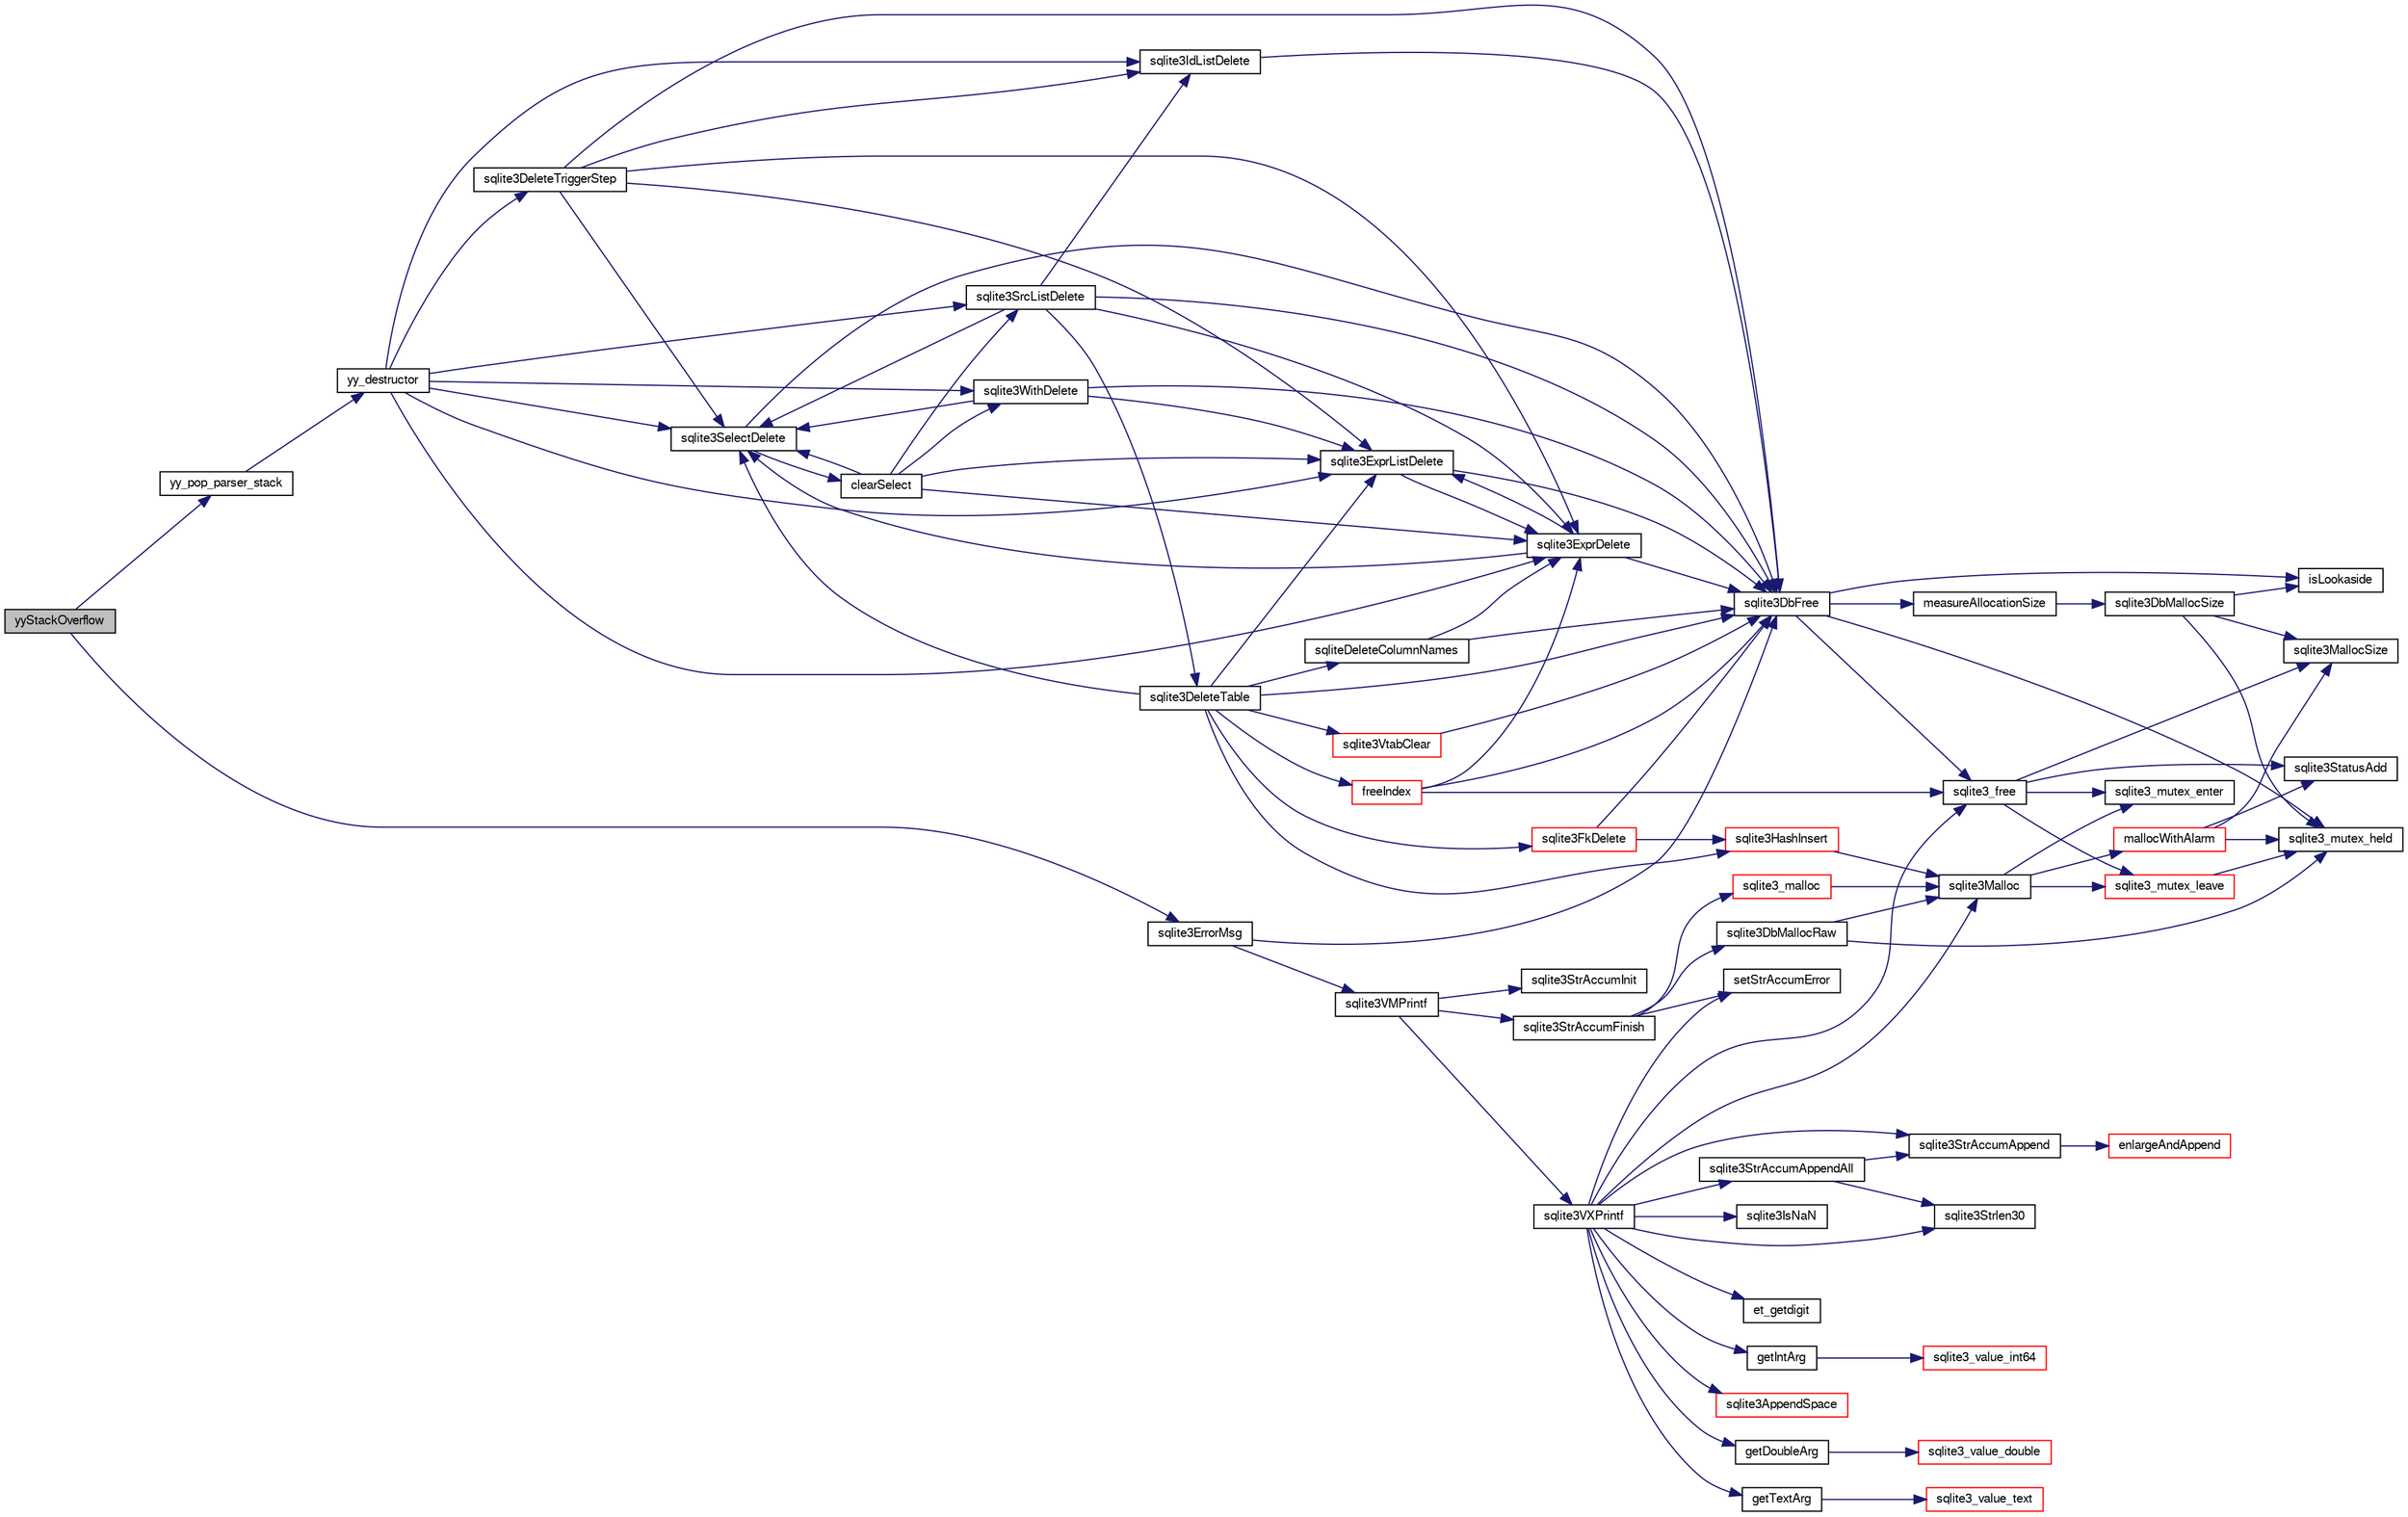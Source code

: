 digraph "yyStackOverflow"
{
  edge [fontname="FreeSans",fontsize="10",labelfontname="FreeSans",labelfontsize="10"];
  node [fontname="FreeSans",fontsize="10",shape=record];
  rankdir="LR";
  Node933029 [label="yyStackOverflow",height=0.2,width=0.4,color="black", fillcolor="grey75", style="filled", fontcolor="black"];
  Node933029 -> Node933030 [color="midnightblue",fontsize="10",style="solid",fontname="FreeSans"];
  Node933030 [label="yy_pop_parser_stack",height=0.2,width=0.4,color="black", fillcolor="white", style="filled",URL="$sqlite3_8c.html#aa142fdd91628fd550751c6ef4e29b603"];
  Node933030 -> Node933031 [color="midnightblue",fontsize="10",style="solid",fontname="FreeSans"];
  Node933031 [label="yy_destructor",height=0.2,width=0.4,color="black", fillcolor="white", style="filled",URL="$sqlite3_8c.html#afca0f0d2a9c0e0ca0625382394fa060e"];
  Node933031 -> Node933032 [color="midnightblue",fontsize="10",style="solid",fontname="FreeSans"];
  Node933032 [label="sqlite3SelectDelete",height=0.2,width=0.4,color="black", fillcolor="white", style="filled",URL="$sqlite3_8c.html#a0f56959f0acac85496744f0d068854a0"];
  Node933032 -> Node933033 [color="midnightblue",fontsize="10",style="solid",fontname="FreeSans"];
  Node933033 [label="clearSelect",height=0.2,width=0.4,color="black", fillcolor="white", style="filled",URL="$sqlite3_8c.html#ac083bac4f2f02c26aa02fc24ca8c2dd9"];
  Node933033 -> Node933034 [color="midnightblue",fontsize="10",style="solid",fontname="FreeSans"];
  Node933034 [label="sqlite3ExprListDelete",height=0.2,width=0.4,color="black", fillcolor="white", style="filled",URL="$sqlite3_8c.html#ae9cd46eac81e86a04ed8c09b99fc3c10"];
  Node933034 -> Node933035 [color="midnightblue",fontsize="10",style="solid",fontname="FreeSans"];
  Node933035 [label="sqlite3ExprDelete",height=0.2,width=0.4,color="black", fillcolor="white", style="filled",URL="$sqlite3_8c.html#ae4e21ab5918e0428fbaa9e615dceb309"];
  Node933035 -> Node933036 [color="midnightblue",fontsize="10",style="solid",fontname="FreeSans"];
  Node933036 [label="sqlite3DbFree",height=0.2,width=0.4,color="black", fillcolor="white", style="filled",URL="$sqlite3_8c.html#ac70ab821a6607b4a1b909582dc37a069"];
  Node933036 -> Node933037 [color="midnightblue",fontsize="10",style="solid",fontname="FreeSans"];
  Node933037 [label="sqlite3_mutex_held",height=0.2,width=0.4,color="black", fillcolor="white", style="filled",URL="$sqlite3_8c.html#acf77da68932b6bc163c5e68547ecc3e7"];
  Node933036 -> Node933038 [color="midnightblue",fontsize="10",style="solid",fontname="FreeSans"];
  Node933038 [label="measureAllocationSize",height=0.2,width=0.4,color="black", fillcolor="white", style="filled",URL="$sqlite3_8c.html#a45731e644a22fdb756e2b6337224217a"];
  Node933038 -> Node933039 [color="midnightblue",fontsize="10",style="solid",fontname="FreeSans"];
  Node933039 [label="sqlite3DbMallocSize",height=0.2,width=0.4,color="black", fillcolor="white", style="filled",URL="$sqlite3_8c.html#aa397e5a8a03495203a0767abf0a71f86"];
  Node933039 -> Node933040 [color="midnightblue",fontsize="10",style="solid",fontname="FreeSans"];
  Node933040 [label="sqlite3MallocSize",height=0.2,width=0.4,color="black", fillcolor="white", style="filled",URL="$sqlite3_8c.html#acf5d2a5f35270bafb050bd2def576955"];
  Node933039 -> Node933037 [color="midnightblue",fontsize="10",style="solid",fontname="FreeSans"];
  Node933039 -> Node933041 [color="midnightblue",fontsize="10",style="solid",fontname="FreeSans"];
  Node933041 [label="isLookaside",height=0.2,width=0.4,color="black", fillcolor="white", style="filled",URL="$sqlite3_8c.html#a770fa05ff9717b75e16f4d968a77b897"];
  Node933036 -> Node933041 [color="midnightblue",fontsize="10",style="solid",fontname="FreeSans"];
  Node933036 -> Node933042 [color="midnightblue",fontsize="10",style="solid",fontname="FreeSans"];
  Node933042 [label="sqlite3_free",height=0.2,width=0.4,color="black", fillcolor="white", style="filled",URL="$sqlite3_8c.html#a6552349e36a8a691af5487999ab09519"];
  Node933042 -> Node933043 [color="midnightblue",fontsize="10",style="solid",fontname="FreeSans"];
  Node933043 [label="sqlite3_mutex_enter",height=0.2,width=0.4,color="black", fillcolor="white", style="filled",URL="$sqlite3_8c.html#a1c12cde690bd89f104de5cbad12a6bf5"];
  Node933042 -> Node933044 [color="midnightblue",fontsize="10",style="solid",fontname="FreeSans"];
  Node933044 [label="sqlite3StatusAdd",height=0.2,width=0.4,color="black", fillcolor="white", style="filled",URL="$sqlite3_8c.html#afa029f93586aeab4cc85360905dae9cd"];
  Node933042 -> Node933040 [color="midnightblue",fontsize="10",style="solid",fontname="FreeSans"];
  Node933042 -> Node933045 [color="midnightblue",fontsize="10",style="solid",fontname="FreeSans"];
  Node933045 [label="sqlite3_mutex_leave",height=0.2,width=0.4,color="red", fillcolor="white", style="filled",URL="$sqlite3_8c.html#a5838d235601dbd3c1fa993555c6bcc93"];
  Node933045 -> Node933037 [color="midnightblue",fontsize="10",style="solid",fontname="FreeSans"];
  Node933035 -> Node933032 [color="midnightblue",fontsize="10",style="solid",fontname="FreeSans"];
  Node933035 -> Node933034 [color="midnightblue",fontsize="10",style="solid",fontname="FreeSans"];
  Node933034 -> Node933036 [color="midnightblue",fontsize="10",style="solid",fontname="FreeSans"];
  Node933033 -> Node933047 [color="midnightblue",fontsize="10",style="solid",fontname="FreeSans"];
  Node933047 [label="sqlite3SrcListDelete",height=0.2,width=0.4,color="black", fillcolor="white", style="filled",URL="$sqlite3_8c.html#acc250a3e5e7fd8889a16a9f28e3e7312"];
  Node933047 -> Node933036 [color="midnightblue",fontsize="10",style="solid",fontname="FreeSans"];
  Node933047 -> Node933048 [color="midnightblue",fontsize="10",style="solid",fontname="FreeSans"];
  Node933048 [label="sqlite3DeleteTable",height=0.2,width=0.4,color="black", fillcolor="white", style="filled",URL="$sqlite3_8c.html#a7fd3d507375a381a3807f92735318973"];
  Node933048 -> Node933049 [color="midnightblue",fontsize="10",style="solid",fontname="FreeSans"];
  Node933049 [label="sqlite3HashInsert",height=0.2,width=0.4,color="red", fillcolor="white", style="filled",URL="$sqlite3_8c.html#aebbc6c13b3c139d5f3463938f441da3d"];
  Node933049 -> Node933054 [color="midnightblue",fontsize="10",style="solid",fontname="FreeSans"];
  Node933054 [label="sqlite3Malloc",height=0.2,width=0.4,color="black", fillcolor="white", style="filled",URL="$sqlite3_8c.html#a361a2eaa846b1885f123abe46f5d8b2b"];
  Node933054 -> Node933043 [color="midnightblue",fontsize="10",style="solid",fontname="FreeSans"];
  Node933054 -> Node933055 [color="midnightblue",fontsize="10",style="solid",fontname="FreeSans"];
  Node933055 [label="mallocWithAlarm",height=0.2,width=0.4,color="red", fillcolor="white", style="filled",URL="$sqlite3_8c.html#ab070d5cf8e48ec8a6a43cf025d48598b"];
  Node933055 -> Node933037 [color="midnightblue",fontsize="10",style="solid",fontname="FreeSans"];
  Node933055 -> Node933040 [color="midnightblue",fontsize="10",style="solid",fontname="FreeSans"];
  Node933055 -> Node933044 [color="midnightblue",fontsize="10",style="solid",fontname="FreeSans"];
  Node933054 -> Node933045 [color="midnightblue",fontsize="10",style="solid",fontname="FreeSans"];
  Node933048 -> Node933327 [color="midnightblue",fontsize="10",style="solid",fontname="FreeSans"];
  Node933327 [label="freeIndex",height=0.2,width=0.4,color="red", fillcolor="white", style="filled",URL="$sqlite3_8c.html#a00907c99c18d5bcb9d0b38c077146c31"];
  Node933327 -> Node933035 [color="midnightblue",fontsize="10",style="solid",fontname="FreeSans"];
  Node933327 -> Node933036 [color="midnightblue",fontsize="10",style="solid",fontname="FreeSans"];
  Node933327 -> Node933042 [color="midnightblue",fontsize="10",style="solid",fontname="FreeSans"];
  Node933048 -> Node933980 [color="midnightblue",fontsize="10",style="solid",fontname="FreeSans"];
  Node933980 [label="sqlite3FkDelete",height=0.2,width=0.4,color="red", fillcolor="white", style="filled",URL="$sqlite3_8c.html#a59a33da6c4e11d3f99b15eafdc01f013"];
  Node933980 -> Node933049 [color="midnightblue",fontsize="10",style="solid",fontname="FreeSans"];
  Node933980 -> Node933036 [color="midnightblue",fontsize="10",style="solid",fontname="FreeSans"];
  Node933048 -> Node933982 [color="midnightblue",fontsize="10",style="solid",fontname="FreeSans"];
  Node933982 [label="sqliteDeleteColumnNames",height=0.2,width=0.4,color="black", fillcolor="white", style="filled",URL="$sqlite3_8c.html#a30fd46bd85a745b908f382e5dd74c38a"];
  Node933982 -> Node933036 [color="midnightblue",fontsize="10",style="solid",fontname="FreeSans"];
  Node933982 -> Node933035 [color="midnightblue",fontsize="10",style="solid",fontname="FreeSans"];
  Node933048 -> Node933036 [color="midnightblue",fontsize="10",style="solid",fontname="FreeSans"];
  Node933048 -> Node933032 [color="midnightblue",fontsize="10",style="solid",fontname="FreeSans"];
  Node933048 -> Node933034 [color="midnightblue",fontsize="10",style="solid",fontname="FreeSans"];
  Node933048 -> Node933983 [color="midnightblue",fontsize="10",style="solid",fontname="FreeSans"];
  Node933983 [label="sqlite3VtabClear",height=0.2,width=0.4,color="red", fillcolor="white", style="filled",URL="$sqlite3_8c.html#a0690ffd2d2e58bd4ed1ce4f1e35c1ef1"];
  Node933983 -> Node933036 [color="midnightblue",fontsize="10",style="solid",fontname="FreeSans"];
  Node933047 -> Node933032 [color="midnightblue",fontsize="10",style="solid",fontname="FreeSans"];
  Node933047 -> Node933035 [color="midnightblue",fontsize="10",style="solid",fontname="FreeSans"];
  Node933047 -> Node933372 [color="midnightblue",fontsize="10",style="solid",fontname="FreeSans"];
  Node933372 [label="sqlite3IdListDelete",height=0.2,width=0.4,color="black", fillcolor="white", style="filled",URL="$sqlite3_8c.html#a38bea53ea789e86289ca600ff6010f73"];
  Node933372 -> Node933036 [color="midnightblue",fontsize="10",style="solid",fontname="FreeSans"];
  Node933033 -> Node933035 [color="midnightblue",fontsize="10",style="solid",fontname="FreeSans"];
  Node933033 -> Node933032 [color="midnightblue",fontsize="10",style="solid",fontname="FreeSans"];
  Node933033 -> Node933369 [color="midnightblue",fontsize="10",style="solid",fontname="FreeSans"];
  Node933369 [label="sqlite3WithDelete",height=0.2,width=0.4,color="black", fillcolor="white", style="filled",URL="$sqlite3_8c.html#a17d9ea3de76b5d740b422ea9b4fe3abb"];
  Node933369 -> Node933034 [color="midnightblue",fontsize="10",style="solid",fontname="FreeSans"];
  Node933369 -> Node933032 [color="midnightblue",fontsize="10",style="solid",fontname="FreeSans"];
  Node933369 -> Node933036 [color="midnightblue",fontsize="10",style="solid",fontname="FreeSans"];
  Node933032 -> Node933036 [color="midnightblue",fontsize="10",style="solid",fontname="FreeSans"];
  Node933031 -> Node933035 [color="midnightblue",fontsize="10",style="solid",fontname="FreeSans"];
  Node933031 -> Node933034 [color="midnightblue",fontsize="10",style="solid",fontname="FreeSans"];
  Node933031 -> Node933047 [color="midnightblue",fontsize="10",style="solid",fontname="FreeSans"];
  Node933031 -> Node933369 [color="midnightblue",fontsize="10",style="solid",fontname="FreeSans"];
  Node933031 -> Node933372 [color="midnightblue",fontsize="10",style="solid",fontname="FreeSans"];
  Node933031 -> Node933371 [color="midnightblue",fontsize="10",style="solid",fontname="FreeSans"];
  Node933371 [label="sqlite3DeleteTriggerStep",height=0.2,width=0.4,color="black", fillcolor="white", style="filled",URL="$sqlite3_8c.html#a53f07c621cb9933a2287e26026abce8a"];
  Node933371 -> Node933035 [color="midnightblue",fontsize="10",style="solid",fontname="FreeSans"];
  Node933371 -> Node933034 [color="midnightblue",fontsize="10",style="solid",fontname="FreeSans"];
  Node933371 -> Node933032 [color="midnightblue",fontsize="10",style="solid",fontname="FreeSans"];
  Node933371 -> Node933372 [color="midnightblue",fontsize="10",style="solid",fontname="FreeSans"];
  Node933371 -> Node933036 [color="midnightblue",fontsize="10",style="solid",fontname="FreeSans"];
  Node933029 -> Node933356 [color="midnightblue",fontsize="10",style="solid",fontname="FreeSans"];
  Node933356 [label="sqlite3ErrorMsg",height=0.2,width=0.4,color="black", fillcolor="white", style="filled",URL="$sqlite3_8c.html#aee2798e173651adae0f9c85469f3457d"];
  Node933356 -> Node933308 [color="midnightblue",fontsize="10",style="solid",fontname="FreeSans"];
  Node933308 [label="sqlite3VMPrintf",height=0.2,width=0.4,color="black", fillcolor="white", style="filled",URL="$sqlite3_8c.html#a05535d0982ef06fbc2ee8195ebbae689"];
  Node933308 -> Node933065 [color="midnightblue",fontsize="10",style="solid",fontname="FreeSans"];
  Node933065 [label="sqlite3StrAccumInit",height=0.2,width=0.4,color="black", fillcolor="white", style="filled",URL="$sqlite3_8c.html#aabf95e113b9d54d519cd15a56215f560"];
  Node933308 -> Node933066 [color="midnightblue",fontsize="10",style="solid",fontname="FreeSans"];
  Node933066 [label="sqlite3VXPrintf",height=0.2,width=0.4,color="black", fillcolor="white", style="filled",URL="$sqlite3_8c.html#a63c25806c9bd4a2b76f9a0eb232c6bde"];
  Node933066 -> Node933067 [color="midnightblue",fontsize="10",style="solid",fontname="FreeSans"];
  Node933067 [label="sqlite3StrAccumAppend",height=0.2,width=0.4,color="black", fillcolor="white", style="filled",URL="$sqlite3_8c.html#a56664fa33def33c5a5245b623441d5e0"];
  Node933067 -> Node933068 [color="midnightblue",fontsize="10",style="solid",fontname="FreeSans"];
  Node933068 [label="enlargeAndAppend",height=0.2,width=0.4,color="red", fillcolor="white", style="filled",URL="$sqlite3_8c.html#a25b21e61dc0883d849890eaa8a18088a"];
  Node933066 -> Node933320 [color="midnightblue",fontsize="10",style="solid",fontname="FreeSans"];
  Node933320 [label="getIntArg",height=0.2,width=0.4,color="black", fillcolor="white", style="filled",URL="$sqlite3_8c.html#abff258963dbd9205fb299851a64c67be"];
  Node933320 -> Node933204 [color="midnightblue",fontsize="10",style="solid",fontname="FreeSans"];
  Node933204 [label="sqlite3_value_int64",height=0.2,width=0.4,color="red", fillcolor="white", style="filled",URL="$sqlite3_8c.html#ab38d8627f4750672e72712df0b709e0d"];
  Node933066 -> Node933054 [color="midnightblue",fontsize="10",style="solid",fontname="FreeSans"];
  Node933066 -> Node933070 [color="midnightblue",fontsize="10",style="solid",fontname="FreeSans"];
  Node933070 [label="setStrAccumError",height=0.2,width=0.4,color="black", fillcolor="white", style="filled",URL="$sqlite3_8c.html#a3dc479a1fc8ba1ab8edfe51f8a0b102c"];
  Node933066 -> Node933321 [color="midnightblue",fontsize="10",style="solid",fontname="FreeSans"];
  Node933321 [label="getDoubleArg",height=0.2,width=0.4,color="black", fillcolor="white", style="filled",URL="$sqlite3_8c.html#a1cf25120072c85bd261983b24c12c3d9"];
  Node933321 -> Node933208 [color="midnightblue",fontsize="10",style="solid",fontname="FreeSans"];
  Node933208 [label="sqlite3_value_double",height=0.2,width=0.4,color="red", fillcolor="white", style="filled",URL="$sqlite3_8c.html#a3e50c1a2dd484a8b6911c9d163816b88"];
  Node933066 -> Node933213 [color="midnightblue",fontsize="10",style="solid",fontname="FreeSans"];
  Node933213 [label="sqlite3IsNaN",height=0.2,width=0.4,color="black", fillcolor="white", style="filled",URL="$sqlite3_8c.html#aed4d78203877c3486765ccbc7feebb50"];
  Node933066 -> Node933129 [color="midnightblue",fontsize="10",style="solid",fontname="FreeSans"];
  Node933129 [label="sqlite3Strlen30",height=0.2,width=0.4,color="black", fillcolor="white", style="filled",URL="$sqlite3_8c.html#a3dcd80ba41f1a308193dee74857b62a7"];
  Node933066 -> Node933322 [color="midnightblue",fontsize="10",style="solid",fontname="FreeSans"];
  Node933322 [label="et_getdigit",height=0.2,width=0.4,color="black", fillcolor="white", style="filled",URL="$sqlite3_8c.html#a40c5a308749ad07cc2397a53e081bff0"];
  Node933066 -> Node933323 [color="midnightblue",fontsize="10",style="solid",fontname="FreeSans"];
  Node933323 [label="getTextArg",height=0.2,width=0.4,color="black", fillcolor="white", style="filled",URL="$sqlite3_8c.html#afbb41850423ef20071cefaab0431e04d"];
  Node933323 -> Node933135 [color="midnightblue",fontsize="10",style="solid",fontname="FreeSans"];
  Node933135 [label="sqlite3_value_text",height=0.2,width=0.4,color="red", fillcolor="white", style="filled",URL="$sqlite3_8c.html#aef2ace3239e6dd59c74110faa70f8171"];
  Node933066 -> Node933324 [color="midnightblue",fontsize="10",style="solid",fontname="FreeSans"];
  Node933324 [label="sqlite3StrAccumAppendAll",height=0.2,width=0.4,color="black", fillcolor="white", style="filled",URL="$sqlite3_8c.html#acaf8f3e4f99a3c3a4a77e9c987547289"];
  Node933324 -> Node933067 [color="midnightblue",fontsize="10",style="solid",fontname="FreeSans"];
  Node933324 -> Node933129 [color="midnightblue",fontsize="10",style="solid",fontname="FreeSans"];
  Node933066 -> Node933325 [color="midnightblue",fontsize="10",style="solid",fontname="FreeSans"];
  Node933325 [label="sqlite3AppendSpace",height=0.2,width=0.4,color="red", fillcolor="white", style="filled",URL="$sqlite3_8c.html#aefd38a5afc0020d4a93855c3ee7c63a8"];
  Node933066 -> Node933042 [color="midnightblue",fontsize="10",style="solid",fontname="FreeSans"];
  Node933308 -> Node933156 [color="midnightblue",fontsize="10",style="solid",fontname="FreeSans"];
  Node933156 [label="sqlite3StrAccumFinish",height=0.2,width=0.4,color="black", fillcolor="white", style="filled",URL="$sqlite3_8c.html#adb7f26b10ac1b847db6f000ef4c2e2ba"];
  Node933156 -> Node933073 [color="midnightblue",fontsize="10",style="solid",fontname="FreeSans"];
  Node933073 [label="sqlite3DbMallocRaw",height=0.2,width=0.4,color="black", fillcolor="white", style="filled",URL="$sqlite3_8c.html#abbe8be0cf7175e11ddc3e2218fad924e"];
  Node933073 -> Node933037 [color="midnightblue",fontsize="10",style="solid",fontname="FreeSans"];
  Node933073 -> Node933054 [color="midnightblue",fontsize="10",style="solid",fontname="FreeSans"];
  Node933156 -> Node933131 [color="midnightblue",fontsize="10",style="solid",fontname="FreeSans"];
  Node933131 [label="sqlite3_malloc",height=0.2,width=0.4,color="red", fillcolor="white", style="filled",URL="$sqlite3_8c.html#ac79dba55fc32b6a840cf5a9769bce7cd"];
  Node933131 -> Node933054 [color="midnightblue",fontsize="10",style="solid",fontname="FreeSans"];
  Node933156 -> Node933070 [color="midnightblue",fontsize="10",style="solid",fontname="FreeSans"];
  Node933356 -> Node933036 [color="midnightblue",fontsize="10",style="solid",fontname="FreeSans"];
}
